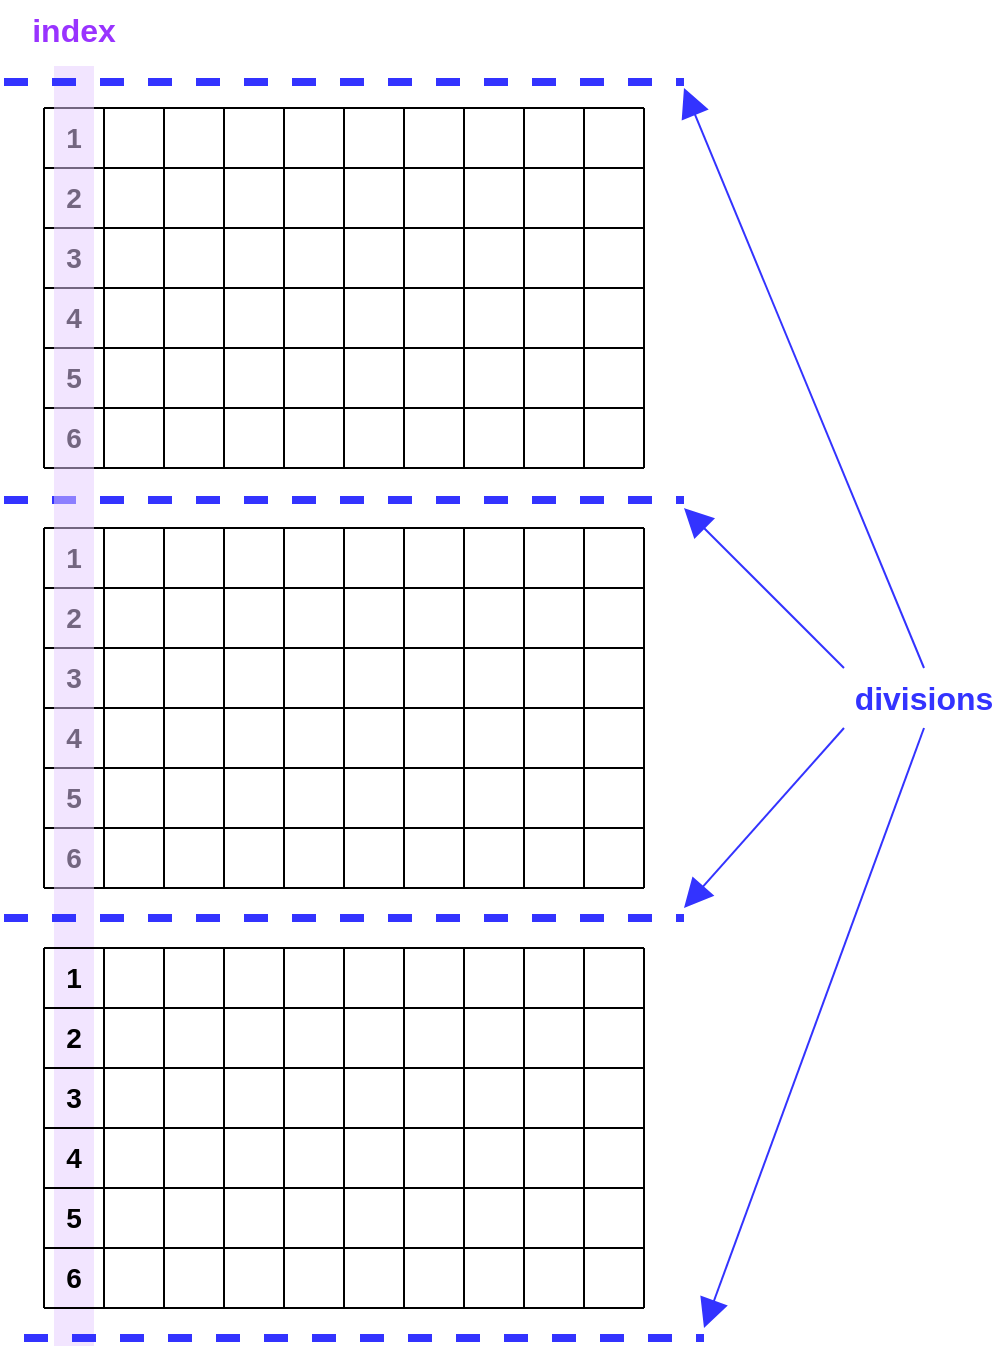 <mxfile version="24.2.2" type="device">
  <diagram name="第 1 页" id="j16WYFU8eGbYuo48yvcO">
    <mxGraphModel dx="1397" dy="841" grid="1" gridSize="10" guides="1" tooltips="1" connect="1" arrows="1" fold="1" page="1" pageScale="1" pageWidth="827" pageHeight="1169" math="0" shadow="0">
      <root>
        <mxCell id="0" />
        <mxCell id="1" parent="0" />
        <mxCell id="FMnDoWdGnpKnjQVp8P1--28" value="" style="group;fontStyle=1" vertex="1" connectable="0" parent="1">
          <mxGeometry x="140" y="180" width="300" height="180" as="geometry" />
        </mxCell>
        <mxCell id="FMnDoWdGnpKnjQVp8P1--2" value="" style="endArrow=none;html=1;rounded=0;fontStyle=1" edge="1" parent="FMnDoWdGnpKnjQVp8P1--28">
          <mxGeometry width="50" height="50" relative="1" as="geometry">
            <mxPoint as="sourcePoint" />
            <mxPoint x="300" as="targetPoint" />
          </mxGeometry>
        </mxCell>
        <mxCell id="FMnDoWdGnpKnjQVp8P1--3" value="" style="endArrow=none;html=1;rounded=0;fontStyle=1" edge="1" parent="FMnDoWdGnpKnjQVp8P1--28">
          <mxGeometry width="50" height="50" relative="1" as="geometry">
            <mxPoint y="30" as="sourcePoint" />
            <mxPoint x="300" y="30" as="targetPoint" />
          </mxGeometry>
        </mxCell>
        <mxCell id="FMnDoWdGnpKnjQVp8P1--4" value="" style="endArrow=none;html=1;rounded=0;fontStyle=1" edge="1" parent="FMnDoWdGnpKnjQVp8P1--28">
          <mxGeometry width="50" height="50" relative="1" as="geometry">
            <mxPoint y="90" as="sourcePoint" />
            <mxPoint x="300" y="90" as="targetPoint" />
          </mxGeometry>
        </mxCell>
        <mxCell id="FMnDoWdGnpKnjQVp8P1--5" value="" style="endArrow=none;html=1;rounded=0;fontStyle=1" edge="1" parent="FMnDoWdGnpKnjQVp8P1--28">
          <mxGeometry width="50" height="50" relative="1" as="geometry">
            <mxPoint y="60" as="sourcePoint" />
            <mxPoint x="300" y="60" as="targetPoint" />
          </mxGeometry>
        </mxCell>
        <mxCell id="FMnDoWdGnpKnjQVp8P1--6" value="" style="endArrow=none;html=1;rounded=0;fontStyle=1" edge="1" parent="FMnDoWdGnpKnjQVp8P1--28">
          <mxGeometry width="50" height="50" relative="1" as="geometry">
            <mxPoint y="120" as="sourcePoint" />
            <mxPoint x="300" y="120" as="targetPoint" />
          </mxGeometry>
        </mxCell>
        <mxCell id="FMnDoWdGnpKnjQVp8P1--7" value="" style="endArrow=none;html=1;rounded=0;fontStyle=1" edge="1" parent="FMnDoWdGnpKnjQVp8P1--28">
          <mxGeometry width="50" height="50" relative="1" as="geometry">
            <mxPoint y="150" as="sourcePoint" />
            <mxPoint x="300" y="150" as="targetPoint" />
          </mxGeometry>
        </mxCell>
        <mxCell id="FMnDoWdGnpKnjQVp8P1--8" value="" style="endArrow=none;html=1;rounded=0;fontStyle=1" edge="1" parent="FMnDoWdGnpKnjQVp8P1--28">
          <mxGeometry width="50" height="50" relative="1" as="geometry">
            <mxPoint y="180" as="sourcePoint" />
            <mxPoint x="300" y="180" as="targetPoint" />
          </mxGeometry>
        </mxCell>
        <mxCell id="FMnDoWdGnpKnjQVp8P1--9" value="" style="endArrow=none;html=1;rounded=0;fontStyle=1" edge="1" parent="FMnDoWdGnpKnjQVp8P1--28">
          <mxGeometry width="50" height="50" relative="1" as="geometry">
            <mxPoint y="180" as="sourcePoint" />
            <mxPoint as="targetPoint" />
          </mxGeometry>
        </mxCell>
        <mxCell id="FMnDoWdGnpKnjQVp8P1--10" value="" style="endArrow=none;html=1;rounded=0;fontStyle=1" edge="1" parent="FMnDoWdGnpKnjQVp8P1--28">
          <mxGeometry width="50" height="50" relative="1" as="geometry">
            <mxPoint x="300" y="180" as="sourcePoint" />
            <mxPoint x="300" as="targetPoint" />
          </mxGeometry>
        </mxCell>
        <mxCell id="FMnDoWdGnpKnjQVp8P1--11" value="" style="endArrow=none;html=1;rounded=0;fontStyle=1" edge="1" parent="FMnDoWdGnpKnjQVp8P1--28">
          <mxGeometry width="50" height="50" relative="1" as="geometry">
            <mxPoint x="180" y="180" as="sourcePoint" />
            <mxPoint x="180" as="targetPoint" />
          </mxGeometry>
        </mxCell>
        <mxCell id="FMnDoWdGnpKnjQVp8P1--12" value="" style="endArrow=none;html=1;rounded=0;fontStyle=1" edge="1" parent="FMnDoWdGnpKnjQVp8P1--28">
          <mxGeometry width="50" height="50" relative="1" as="geometry">
            <mxPoint x="210" y="180" as="sourcePoint" />
            <mxPoint x="210" as="targetPoint" />
          </mxGeometry>
        </mxCell>
        <mxCell id="FMnDoWdGnpKnjQVp8P1--13" value="" style="endArrow=none;html=1;rounded=0;fontStyle=1" edge="1" parent="FMnDoWdGnpKnjQVp8P1--28">
          <mxGeometry width="50" height="50" relative="1" as="geometry">
            <mxPoint x="240" y="180" as="sourcePoint" />
            <mxPoint x="240" as="targetPoint" />
          </mxGeometry>
        </mxCell>
        <mxCell id="FMnDoWdGnpKnjQVp8P1--14" value="" style="endArrow=none;html=1;rounded=0;fontStyle=1" edge="1" parent="FMnDoWdGnpKnjQVp8P1--28">
          <mxGeometry width="50" height="50" relative="1" as="geometry">
            <mxPoint x="270" y="180" as="sourcePoint" />
            <mxPoint x="270" as="targetPoint" />
          </mxGeometry>
        </mxCell>
        <mxCell id="FMnDoWdGnpKnjQVp8P1--15" value="" style="endArrow=none;html=1;rounded=0;fontStyle=1" edge="1" parent="FMnDoWdGnpKnjQVp8P1--28">
          <mxGeometry width="50" height="50" relative="1" as="geometry">
            <mxPoint x="30" y="180" as="sourcePoint" />
            <mxPoint x="30" as="targetPoint" />
          </mxGeometry>
        </mxCell>
        <mxCell id="FMnDoWdGnpKnjQVp8P1--16" value="" style="endArrow=none;html=1;rounded=0;fontStyle=1" edge="1" parent="FMnDoWdGnpKnjQVp8P1--28">
          <mxGeometry width="50" height="50" relative="1" as="geometry">
            <mxPoint x="60" y="180" as="sourcePoint" />
            <mxPoint x="60" as="targetPoint" />
          </mxGeometry>
        </mxCell>
        <mxCell id="FMnDoWdGnpKnjQVp8P1--17" value="" style="endArrow=none;html=1;rounded=0;fontStyle=1" edge="1" parent="FMnDoWdGnpKnjQVp8P1--28">
          <mxGeometry width="50" height="50" relative="1" as="geometry">
            <mxPoint x="90" y="180" as="sourcePoint" />
            <mxPoint x="90" as="targetPoint" />
          </mxGeometry>
        </mxCell>
        <mxCell id="FMnDoWdGnpKnjQVp8P1--18" value="" style="endArrow=none;html=1;rounded=0;fontStyle=1" edge="1" parent="FMnDoWdGnpKnjQVp8P1--28">
          <mxGeometry width="50" height="50" relative="1" as="geometry">
            <mxPoint x="120" y="180" as="sourcePoint" />
            <mxPoint x="120" as="targetPoint" />
          </mxGeometry>
        </mxCell>
        <mxCell id="FMnDoWdGnpKnjQVp8P1--19" value="" style="endArrow=none;html=1;rounded=0;fontStyle=1" edge="1" parent="FMnDoWdGnpKnjQVp8P1--28">
          <mxGeometry width="50" height="50" relative="1" as="geometry">
            <mxPoint x="150" y="180" as="sourcePoint" />
            <mxPoint x="150" as="targetPoint" />
          </mxGeometry>
        </mxCell>
        <mxCell id="FMnDoWdGnpKnjQVp8P1--20" value="&lt;font style=&quot;font-size: 14px;&quot;&gt;1&lt;/font&gt;" style="text;html=1;align=center;verticalAlign=middle;whiteSpace=wrap;rounded=0;fontStyle=1" vertex="1" parent="FMnDoWdGnpKnjQVp8P1--28">
          <mxGeometry width="30" height="30" as="geometry" />
        </mxCell>
        <mxCell id="FMnDoWdGnpKnjQVp8P1--23" value="&lt;font style=&quot;font-size: 14px;&quot;&gt;2&lt;/font&gt;" style="text;html=1;align=center;verticalAlign=middle;whiteSpace=wrap;rounded=0;fontStyle=1" vertex="1" parent="FMnDoWdGnpKnjQVp8P1--28">
          <mxGeometry y="30" width="30" height="30" as="geometry" />
        </mxCell>
        <mxCell id="FMnDoWdGnpKnjQVp8P1--24" value="&lt;font style=&quot;font-size: 14px;&quot;&gt;3&lt;/font&gt;" style="text;html=1;align=center;verticalAlign=middle;whiteSpace=wrap;rounded=0;fontStyle=1" vertex="1" parent="FMnDoWdGnpKnjQVp8P1--28">
          <mxGeometry y="60" width="30" height="30" as="geometry" />
        </mxCell>
        <mxCell id="FMnDoWdGnpKnjQVp8P1--25" value="&lt;font style=&quot;font-size: 14px;&quot;&gt;4&lt;/font&gt;" style="text;html=1;align=center;verticalAlign=middle;whiteSpace=wrap;rounded=0;fontStyle=1" vertex="1" parent="FMnDoWdGnpKnjQVp8P1--28">
          <mxGeometry y="90" width="30" height="30" as="geometry" />
        </mxCell>
        <mxCell id="FMnDoWdGnpKnjQVp8P1--26" value="&lt;font style=&quot;font-size: 14px;&quot;&gt;5&lt;/font&gt;" style="text;html=1;align=center;verticalAlign=middle;whiteSpace=wrap;rounded=0;fontStyle=1" vertex="1" parent="FMnDoWdGnpKnjQVp8P1--28">
          <mxGeometry y="120" width="30" height="30" as="geometry" />
        </mxCell>
        <mxCell id="FMnDoWdGnpKnjQVp8P1--27" value="&lt;font style=&quot;font-size: 14px;&quot;&gt;6&lt;/font&gt;" style="text;html=1;align=center;verticalAlign=middle;whiteSpace=wrap;rounded=0;fontStyle=1" vertex="1" parent="FMnDoWdGnpKnjQVp8P1--28">
          <mxGeometry y="150" width="30" height="30" as="geometry" />
        </mxCell>
        <mxCell id="FMnDoWdGnpKnjQVp8P1--81" value="" style="endArrow=none;dashed=1;html=1;strokeWidth=4;rounded=0;fillColor=#dae8fc;strokeColor=#3333FF;fontStyle=1" edge="1" parent="FMnDoWdGnpKnjQVp8P1--28">
          <mxGeometry width="50" height="50" relative="1" as="geometry">
            <mxPoint x="-20" y="196" as="sourcePoint" />
            <mxPoint x="320" y="196" as="targetPoint" />
          </mxGeometry>
        </mxCell>
        <mxCell id="FMnDoWdGnpKnjQVp8P1--29" value="" style="group;fontStyle=1" vertex="1" connectable="0" parent="1">
          <mxGeometry x="140" y="390" width="300" height="400" as="geometry" />
        </mxCell>
        <mxCell id="FMnDoWdGnpKnjQVp8P1--30" value="" style="endArrow=none;html=1;rounded=0;fontStyle=1" edge="1" parent="FMnDoWdGnpKnjQVp8P1--29">
          <mxGeometry width="50" height="50" relative="1" as="geometry">
            <mxPoint as="sourcePoint" />
            <mxPoint x="300" as="targetPoint" />
          </mxGeometry>
        </mxCell>
        <mxCell id="FMnDoWdGnpKnjQVp8P1--31" value="" style="endArrow=none;html=1;rounded=0;fontStyle=1" edge="1" parent="FMnDoWdGnpKnjQVp8P1--29">
          <mxGeometry width="50" height="50" relative="1" as="geometry">
            <mxPoint y="30" as="sourcePoint" />
            <mxPoint x="300" y="30" as="targetPoint" />
          </mxGeometry>
        </mxCell>
        <mxCell id="FMnDoWdGnpKnjQVp8P1--32" value="" style="endArrow=none;html=1;rounded=0;fontStyle=1" edge="1" parent="FMnDoWdGnpKnjQVp8P1--29">
          <mxGeometry width="50" height="50" relative="1" as="geometry">
            <mxPoint y="90" as="sourcePoint" />
            <mxPoint x="300" y="90" as="targetPoint" />
          </mxGeometry>
        </mxCell>
        <mxCell id="FMnDoWdGnpKnjQVp8P1--33" value="" style="endArrow=none;html=1;rounded=0;fontStyle=1" edge="1" parent="FMnDoWdGnpKnjQVp8P1--29">
          <mxGeometry width="50" height="50" relative="1" as="geometry">
            <mxPoint y="60" as="sourcePoint" />
            <mxPoint x="300" y="60" as="targetPoint" />
          </mxGeometry>
        </mxCell>
        <mxCell id="FMnDoWdGnpKnjQVp8P1--34" value="" style="endArrow=none;html=1;rounded=0;fontStyle=1" edge="1" parent="FMnDoWdGnpKnjQVp8P1--29">
          <mxGeometry width="50" height="50" relative="1" as="geometry">
            <mxPoint y="120" as="sourcePoint" />
            <mxPoint x="300" y="120" as="targetPoint" />
          </mxGeometry>
        </mxCell>
        <mxCell id="FMnDoWdGnpKnjQVp8P1--35" value="" style="endArrow=none;html=1;rounded=0;fontStyle=1" edge="1" parent="FMnDoWdGnpKnjQVp8P1--29">
          <mxGeometry width="50" height="50" relative="1" as="geometry">
            <mxPoint y="150" as="sourcePoint" />
            <mxPoint x="300" y="150" as="targetPoint" />
          </mxGeometry>
        </mxCell>
        <mxCell id="FMnDoWdGnpKnjQVp8P1--36" value="" style="endArrow=none;html=1;rounded=0;fontStyle=1" edge="1" parent="FMnDoWdGnpKnjQVp8P1--29">
          <mxGeometry width="50" height="50" relative="1" as="geometry">
            <mxPoint y="180" as="sourcePoint" />
            <mxPoint x="300" y="180" as="targetPoint" />
          </mxGeometry>
        </mxCell>
        <mxCell id="FMnDoWdGnpKnjQVp8P1--37" value="" style="endArrow=none;html=1;rounded=0;fontStyle=1" edge="1" parent="FMnDoWdGnpKnjQVp8P1--29">
          <mxGeometry width="50" height="50" relative="1" as="geometry">
            <mxPoint y="180" as="sourcePoint" />
            <mxPoint as="targetPoint" />
          </mxGeometry>
        </mxCell>
        <mxCell id="FMnDoWdGnpKnjQVp8P1--38" value="" style="endArrow=none;html=1;rounded=0;fontStyle=1" edge="1" parent="FMnDoWdGnpKnjQVp8P1--29">
          <mxGeometry width="50" height="50" relative="1" as="geometry">
            <mxPoint x="300" y="180" as="sourcePoint" />
            <mxPoint x="300" as="targetPoint" />
          </mxGeometry>
        </mxCell>
        <mxCell id="FMnDoWdGnpKnjQVp8P1--39" value="" style="endArrow=none;html=1;rounded=0;fontStyle=1" edge="1" parent="FMnDoWdGnpKnjQVp8P1--29">
          <mxGeometry width="50" height="50" relative="1" as="geometry">
            <mxPoint x="180" y="180" as="sourcePoint" />
            <mxPoint x="180" as="targetPoint" />
          </mxGeometry>
        </mxCell>
        <mxCell id="FMnDoWdGnpKnjQVp8P1--40" value="" style="endArrow=none;html=1;rounded=0;fontStyle=1" edge="1" parent="FMnDoWdGnpKnjQVp8P1--29">
          <mxGeometry width="50" height="50" relative="1" as="geometry">
            <mxPoint x="210" y="180" as="sourcePoint" />
            <mxPoint x="210" as="targetPoint" />
          </mxGeometry>
        </mxCell>
        <mxCell id="FMnDoWdGnpKnjQVp8P1--41" value="" style="endArrow=none;html=1;rounded=0;fontStyle=1" edge="1" parent="FMnDoWdGnpKnjQVp8P1--29">
          <mxGeometry width="50" height="50" relative="1" as="geometry">
            <mxPoint x="240" y="180" as="sourcePoint" />
            <mxPoint x="240" as="targetPoint" />
          </mxGeometry>
        </mxCell>
        <mxCell id="FMnDoWdGnpKnjQVp8P1--42" value="" style="endArrow=none;html=1;rounded=0;fontStyle=1" edge="1" parent="FMnDoWdGnpKnjQVp8P1--29">
          <mxGeometry width="50" height="50" relative="1" as="geometry">
            <mxPoint x="270" y="180" as="sourcePoint" />
            <mxPoint x="270" as="targetPoint" />
          </mxGeometry>
        </mxCell>
        <mxCell id="FMnDoWdGnpKnjQVp8P1--43" value="" style="endArrow=none;html=1;rounded=0;fontStyle=1" edge="1" parent="FMnDoWdGnpKnjQVp8P1--29">
          <mxGeometry width="50" height="50" relative="1" as="geometry">
            <mxPoint x="30" y="180" as="sourcePoint" />
            <mxPoint x="30" as="targetPoint" />
          </mxGeometry>
        </mxCell>
        <mxCell id="FMnDoWdGnpKnjQVp8P1--44" value="" style="endArrow=none;html=1;rounded=0;fontStyle=1" edge="1" parent="FMnDoWdGnpKnjQVp8P1--29">
          <mxGeometry width="50" height="50" relative="1" as="geometry">
            <mxPoint x="60" y="180" as="sourcePoint" />
            <mxPoint x="60" as="targetPoint" />
          </mxGeometry>
        </mxCell>
        <mxCell id="FMnDoWdGnpKnjQVp8P1--45" value="" style="endArrow=none;html=1;rounded=0;fontStyle=1" edge="1" parent="FMnDoWdGnpKnjQVp8P1--29">
          <mxGeometry width="50" height="50" relative="1" as="geometry">
            <mxPoint x="90" y="180" as="sourcePoint" />
            <mxPoint x="90" as="targetPoint" />
          </mxGeometry>
        </mxCell>
        <mxCell id="FMnDoWdGnpKnjQVp8P1--46" value="" style="endArrow=none;html=1;rounded=0;fontStyle=1" edge="1" parent="FMnDoWdGnpKnjQVp8P1--29">
          <mxGeometry width="50" height="50" relative="1" as="geometry">
            <mxPoint x="120" y="180" as="sourcePoint" />
            <mxPoint x="120" as="targetPoint" />
          </mxGeometry>
        </mxCell>
        <mxCell id="FMnDoWdGnpKnjQVp8P1--47" value="" style="endArrow=none;html=1;rounded=0;fontStyle=1" edge="1" parent="FMnDoWdGnpKnjQVp8P1--29">
          <mxGeometry width="50" height="50" relative="1" as="geometry">
            <mxPoint x="150" y="180" as="sourcePoint" />
            <mxPoint x="150" as="targetPoint" />
          </mxGeometry>
        </mxCell>
        <mxCell id="FMnDoWdGnpKnjQVp8P1--48" value="&lt;font style=&quot;font-size: 14px;&quot;&gt;1&lt;/font&gt;" style="text;html=1;align=center;verticalAlign=middle;whiteSpace=wrap;rounded=0;fontStyle=1" vertex="1" parent="FMnDoWdGnpKnjQVp8P1--29">
          <mxGeometry width="30" height="30" as="geometry" />
        </mxCell>
        <mxCell id="FMnDoWdGnpKnjQVp8P1--49" value="&lt;font style=&quot;font-size: 14px;&quot;&gt;2&lt;/font&gt;" style="text;html=1;align=center;verticalAlign=middle;whiteSpace=wrap;rounded=0;fontStyle=1" vertex="1" parent="FMnDoWdGnpKnjQVp8P1--29">
          <mxGeometry y="30" width="30" height="30" as="geometry" />
        </mxCell>
        <mxCell id="FMnDoWdGnpKnjQVp8P1--50" value="&lt;font style=&quot;font-size: 14px;&quot;&gt;3&lt;/font&gt;" style="text;html=1;align=center;verticalAlign=middle;whiteSpace=wrap;rounded=0;fontStyle=1" vertex="1" parent="FMnDoWdGnpKnjQVp8P1--29">
          <mxGeometry y="60" width="30" height="30" as="geometry" />
        </mxCell>
        <mxCell id="FMnDoWdGnpKnjQVp8P1--51" value="&lt;font style=&quot;font-size: 14px;&quot;&gt;4&lt;/font&gt;" style="text;html=1;align=center;verticalAlign=middle;whiteSpace=wrap;rounded=0;fontStyle=1" vertex="1" parent="FMnDoWdGnpKnjQVp8P1--29">
          <mxGeometry y="90" width="30" height="30" as="geometry" />
        </mxCell>
        <mxCell id="FMnDoWdGnpKnjQVp8P1--52" value="&lt;font style=&quot;font-size: 14px;&quot;&gt;5&lt;/font&gt;" style="text;html=1;align=center;verticalAlign=middle;whiteSpace=wrap;rounded=0;fontStyle=1" vertex="1" parent="FMnDoWdGnpKnjQVp8P1--29">
          <mxGeometry y="120" width="30" height="30" as="geometry" />
        </mxCell>
        <mxCell id="FMnDoWdGnpKnjQVp8P1--53" value="&lt;font style=&quot;font-size: 14px;&quot;&gt;6&lt;/font&gt;" style="text;html=1;align=center;verticalAlign=middle;whiteSpace=wrap;rounded=0;fontStyle=1" vertex="1" parent="FMnDoWdGnpKnjQVp8P1--29">
          <mxGeometry y="150" width="30" height="30" as="geometry" />
        </mxCell>
        <mxCell id="FMnDoWdGnpKnjQVp8P1--84" value="" style="html=1;points=[[0,0,0,0,5],[0,1,0,0,-5],[1,0,0,0,5],[1,1,0,0,-5]];perimeter=orthogonalPerimeter;outlineConnect=0;targetShapes=umlLifeline;portConstraint=eastwest;newEdgeStyle={&quot;curved&quot;:0,&quot;rounded&quot;:0};fillColor=#E5CCFF;strokeColor=none;opacity=50;fontStyle=1" vertex="1" parent="FMnDoWdGnpKnjQVp8P1--29">
          <mxGeometry x="5" y="-231" width="20" height="640" as="geometry" />
        </mxCell>
        <mxCell id="FMnDoWdGnpKnjQVp8P1--54" value="" style="group;fontStyle=1" vertex="1" connectable="0" parent="1">
          <mxGeometry x="140" y="600" width="300" height="180" as="geometry" />
        </mxCell>
        <mxCell id="FMnDoWdGnpKnjQVp8P1--55" value="" style="endArrow=none;html=1;rounded=0;fontStyle=1" edge="1" parent="FMnDoWdGnpKnjQVp8P1--54">
          <mxGeometry width="50" height="50" relative="1" as="geometry">
            <mxPoint as="sourcePoint" />
            <mxPoint x="300" as="targetPoint" />
          </mxGeometry>
        </mxCell>
        <mxCell id="FMnDoWdGnpKnjQVp8P1--56" value="" style="endArrow=none;html=1;rounded=0;fontStyle=1" edge="1" parent="FMnDoWdGnpKnjQVp8P1--54">
          <mxGeometry width="50" height="50" relative="1" as="geometry">
            <mxPoint y="30" as="sourcePoint" />
            <mxPoint x="300" y="30" as="targetPoint" />
          </mxGeometry>
        </mxCell>
        <mxCell id="FMnDoWdGnpKnjQVp8P1--57" value="" style="endArrow=none;html=1;rounded=0;fontStyle=1" edge="1" parent="FMnDoWdGnpKnjQVp8P1--54">
          <mxGeometry width="50" height="50" relative="1" as="geometry">
            <mxPoint y="90" as="sourcePoint" />
            <mxPoint x="300" y="90" as="targetPoint" />
          </mxGeometry>
        </mxCell>
        <mxCell id="FMnDoWdGnpKnjQVp8P1--58" value="" style="endArrow=none;html=1;rounded=0;fontStyle=1" edge="1" parent="FMnDoWdGnpKnjQVp8P1--54">
          <mxGeometry width="50" height="50" relative="1" as="geometry">
            <mxPoint y="60" as="sourcePoint" />
            <mxPoint x="300" y="60" as="targetPoint" />
          </mxGeometry>
        </mxCell>
        <mxCell id="FMnDoWdGnpKnjQVp8P1--59" value="" style="endArrow=none;html=1;rounded=0;fontStyle=1" edge="1" parent="FMnDoWdGnpKnjQVp8P1--54">
          <mxGeometry width="50" height="50" relative="1" as="geometry">
            <mxPoint y="120" as="sourcePoint" />
            <mxPoint x="300" y="120" as="targetPoint" />
          </mxGeometry>
        </mxCell>
        <mxCell id="FMnDoWdGnpKnjQVp8P1--60" value="" style="endArrow=none;html=1;rounded=0;fontStyle=1" edge="1" parent="FMnDoWdGnpKnjQVp8P1--54">
          <mxGeometry width="50" height="50" relative="1" as="geometry">
            <mxPoint y="150" as="sourcePoint" />
            <mxPoint x="300" y="150" as="targetPoint" />
          </mxGeometry>
        </mxCell>
        <mxCell id="FMnDoWdGnpKnjQVp8P1--61" value="" style="endArrow=none;html=1;rounded=0;fontStyle=1" edge="1" parent="FMnDoWdGnpKnjQVp8P1--54">
          <mxGeometry width="50" height="50" relative="1" as="geometry">
            <mxPoint y="180" as="sourcePoint" />
            <mxPoint x="300" y="180" as="targetPoint" />
          </mxGeometry>
        </mxCell>
        <mxCell id="FMnDoWdGnpKnjQVp8P1--62" value="" style="endArrow=none;html=1;rounded=0;fontStyle=1" edge="1" parent="FMnDoWdGnpKnjQVp8P1--54">
          <mxGeometry width="50" height="50" relative="1" as="geometry">
            <mxPoint y="180" as="sourcePoint" />
            <mxPoint as="targetPoint" />
          </mxGeometry>
        </mxCell>
        <mxCell id="FMnDoWdGnpKnjQVp8P1--63" value="" style="endArrow=none;html=1;rounded=0;fontStyle=1" edge="1" parent="FMnDoWdGnpKnjQVp8P1--54">
          <mxGeometry width="50" height="50" relative="1" as="geometry">
            <mxPoint x="300" y="180" as="sourcePoint" />
            <mxPoint x="300" as="targetPoint" />
          </mxGeometry>
        </mxCell>
        <mxCell id="FMnDoWdGnpKnjQVp8P1--64" value="" style="endArrow=none;html=1;rounded=0;fontStyle=1" edge="1" parent="FMnDoWdGnpKnjQVp8P1--54">
          <mxGeometry width="50" height="50" relative="1" as="geometry">
            <mxPoint x="180" y="180" as="sourcePoint" />
            <mxPoint x="180" as="targetPoint" />
          </mxGeometry>
        </mxCell>
        <mxCell id="FMnDoWdGnpKnjQVp8P1--65" value="" style="endArrow=none;html=1;rounded=0;fontStyle=1" edge="1" parent="FMnDoWdGnpKnjQVp8P1--54">
          <mxGeometry width="50" height="50" relative="1" as="geometry">
            <mxPoint x="210" y="180" as="sourcePoint" />
            <mxPoint x="210" as="targetPoint" />
          </mxGeometry>
        </mxCell>
        <mxCell id="FMnDoWdGnpKnjQVp8P1--66" value="" style="endArrow=none;html=1;rounded=0;fontStyle=1" edge="1" parent="FMnDoWdGnpKnjQVp8P1--54">
          <mxGeometry width="50" height="50" relative="1" as="geometry">
            <mxPoint x="240" y="180" as="sourcePoint" />
            <mxPoint x="240" as="targetPoint" />
          </mxGeometry>
        </mxCell>
        <mxCell id="FMnDoWdGnpKnjQVp8P1--67" value="" style="endArrow=none;html=1;rounded=0;fontStyle=1" edge="1" parent="FMnDoWdGnpKnjQVp8P1--54">
          <mxGeometry width="50" height="50" relative="1" as="geometry">
            <mxPoint x="270" y="180" as="sourcePoint" />
            <mxPoint x="270" as="targetPoint" />
          </mxGeometry>
        </mxCell>
        <mxCell id="FMnDoWdGnpKnjQVp8P1--68" value="" style="endArrow=none;html=1;rounded=0;fontStyle=1" edge="1" parent="FMnDoWdGnpKnjQVp8P1--54">
          <mxGeometry width="50" height="50" relative="1" as="geometry">
            <mxPoint x="30" y="180" as="sourcePoint" />
            <mxPoint x="30" as="targetPoint" />
          </mxGeometry>
        </mxCell>
        <mxCell id="FMnDoWdGnpKnjQVp8P1--69" value="" style="endArrow=none;html=1;rounded=0;fontStyle=1" edge="1" parent="FMnDoWdGnpKnjQVp8P1--54">
          <mxGeometry width="50" height="50" relative="1" as="geometry">
            <mxPoint x="60" y="180" as="sourcePoint" />
            <mxPoint x="60" as="targetPoint" />
          </mxGeometry>
        </mxCell>
        <mxCell id="FMnDoWdGnpKnjQVp8P1--70" value="" style="endArrow=none;html=1;rounded=0;fontStyle=1" edge="1" parent="FMnDoWdGnpKnjQVp8P1--54">
          <mxGeometry width="50" height="50" relative="1" as="geometry">
            <mxPoint x="90" y="180" as="sourcePoint" />
            <mxPoint x="90" as="targetPoint" />
          </mxGeometry>
        </mxCell>
        <mxCell id="FMnDoWdGnpKnjQVp8P1--71" value="" style="endArrow=none;html=1;rounded=0;fontStyle=1" edge="1" parent="FMnDoWdGnpKnjQVp8P1--54">
          <mxGeometry width="50" height="50" relative="1" as="geometry">
            <mxPoint x="120" y="180" as="sourcePoint" />
            <mxPoint x="120" as="targetPoint" />
          </mxGeometry>
        </mxCell>
        <mxCell id="FMnDoWdGnpKnjQVp8P1--72" value="" style="endArrow=none;html=1;rounded=0;fontStyle=1" edge="1" parent="FMnDoWdGnpKnjQVp8P1--54">
          <mxGeometry width="50" height="50" relative="1" as="geometry">
            <mxPoint x="150" y="180" as="sourcePoint" />
            <mxPoint x="150" as="targetPoint" />
          </mxGeometry>
        </mxCell>
        <mxCell id="FMnDoWdGnpKnjQVp8P1--73" value="&lt;font style=&quot;font-size: 14px;&quot;&gt;1&lt;/font&gt;" style="text;html=1;align=center;verticalAlign=middle;whiteSpace=wrap;rounded=0;fontStyle=1" vertex="1" parent="FMnDoWdGnpKnjQVp8P1--54">
          <mxGeometry width="30" height="30" as="geometry" />
        </mxCell>
        <mxCell id="FMnDoWdGnpKnjQVp8P1--74" value="&lt;font style=&quot;font-size: 14px;&quot;&gt;2&lt;/font&gt;" style="text;html=1;align=center;verticalAlign=middle;whiteSpace=wrap;rounded=0;fontStyle=1" vertex="1" parent="FMnDoWdGnpKnjQVp8P1--54">
          <mxGeometry y="30" width="30" height="30" as="geometry" />
        </mxCell>
        <mxCell id="FMnDoWdGnpKnjQVp8P1--75" value="&lt;font style=&quot;font-size: 14px;&quot;&gt;3&lt;/font&gt;" style="text;html=1;align=center;verticalAlign=middle;whiteSpace=wrap;rounded=0;fontStyle=1" vertex="1" parent="FMnDoWdGnpKnjQVp8P1--54">
          <mxGeometry y="60" width="30" height="30" as="geometry" />
        </mxCell>
        <mxCell id="FMnDoWdGnpKnjQVp8P1--76" value="&lt;font style=&quot;font-size: 14px;&quot;&gt;4&lt;/font&gt;" style="text;html=1;align=center;verticalAlign=middle;whiteSpace=wrap;rounded=0;fontStyle=1" vertex="1" parent="FMnDoWdGnpKnjQVp8P1--54">
          <mxGeometry y="90" width="30" height="30" as="geometry" />
        </mxCell>
        <mxCell id="FMnDoWdGnpKnjQVp8P1--77" value="&lt;font style=&quot;font-size: 14px;&quot;&gt;5&lt;/font&gt;" style="text;html=1;align=center;verticalAlign=middle;whiteSpace=wrap;rounded=0;fontStyle=1" vertex="1" parent="FMnDoWdGnpKnjQVp8P1--54">
          <mxGeometry y="120" width="30" height="30" as="geometry" />
        </mxCell>
        <mxCell id="FMnDoWdGnpKnjQVp8P1--78" value="&lt;font style=&quot;font-size: 14px;&quot;&gt;6&lt;/font&gt;" style="text;html=1;align=center;verticalAlign=middle;whiteSpace=wrap;rounded=0;fontStyle=1" vertex="1" parent="FMnDoWdGnpKnjQVp8P1--54">
          <mxGeometry y="150" width="30" height="30" as="geometry" />
        </mxCell>
        <mxCell id="FMnDoWdGnpKnjQVp8P1--82" value="" style="endArrow=none;dashed=1;html=1;strokeWidth=4;rounded=0;fillColor=#dae8fc;strokeColor=#3333FF;fontStyle=1" edge="1" parent="FMnDoWdGnpKnjQVp8P1--54">
          <mxGeometry width="50" height="50" relative="1" as="geometry">
            <mxPoint x="-10" y="195" as="sourcePoint" />
            <mxPoint x="330" y="195" as="targetPoint" />
          </mxGeometry>
        </mxCell>
        <mxCell id="FMnDoWdGnpKnjQVp8P1--79" value="" style="endArrow=none;dashed=1;html=1;strokeWidth=4;rounded=0;fillColor=#dae8fc;strokeColor=#3333FF;fontStyle=1" edge="1" parent="1">
          <mxGeometry width="50" height="50" relative="1" as="geometry">
            <mxPoint x="120" y="167" as="sourcePoint" />
            <mxPoint x="460" y="167" as="targetPoint" />
          </mxGeometry>
        </mxCell>
        <mxCell id="FMnDoWdGnpKnjQVp8P1--80" value="" style="endArrow=none;dashed=1;html=1;strokeWidth=4;rounded=0;fillColor=#dae8fc;strokeColor=#3333FF;fontStyle=1" edge="1" parent="1">
          <mxGeometry width="50" height="50" relative="1" as="geometry">
            <mxPoint x="120" y="585" as="sourcePoint" />
            <mxPoint x="460" y="585" as="targetPoint" />
          </mxGeometry>
        </mxCell>
        <mxCell id="FMnDoWdGnpKnjQVp8P1--85" value="&lt;font style=&quot;&quot; color=&quot;#9933ff&quot; size=&quot;1&quot;&gt;&lt;span style=&quot;font-size: 16px;&quot;&gt;index&lt;/span&gt;&lt;/font&gt;" style="text;html=1;align=center;verticalAlign=middle;whiteSpace=wrap;rounded=0;fontStyle=1" vertex="1" parent="1">
          <mxGeometry x="125" y="126" width="60" height="30" as="geometry" />
        </mxCell>
        <mxCell id="FMnDoWdGnpKnjQVp8P1--86" value="&lt;font style=&quot;&quot; size=&quot;1&quot; color=&quot;#3333ff&quot;&gt;&lt;span style=&quot;font-size: 16px;&quot;&gt;divisions&lt;/span&gt;&lt;/font&gt;" style="text;html=1;align=center;verticalAlign=middle;whiteSpace=wrap;rounded=0;fontStyle=1" vertex="1" parent="1">
          <mxGeometry x="540" y="460" width="80" height="30" as="geometry" />
        </mxCell>
        <mxCell id="FMnDoWdGnpKnjQVp8P1--87" value="" style="endArrow=block;html=1;rounded=0;exitX=0;exitY=0;exitDx=0;exitDy=0;endFill=1;endSize=12;strokeColor=#3333FF;fontStyle=1" edge="1" parent="1" source="FMnDoWdGnpKnjQVp8P1--86">
          <mxGeometry width="50" height="50" relative="1" as="geometry">
            <mxPoint x="370" y="450" as="sourcePoint" />
            <mxPoint x="460" y="380" as="targetPoint" />
          </mxGeometry>
        </mxCell>
        <mxCell id="FMnDoWdGnpKnjQVp8P1--88" value="" style="endArrow=block;html=1;rounded=0;exitX=0;exitY=1;exitDx=0;exitDy=0;endFill=1;endSize=12;strokeColor=#3333FF;fontStyle=1" edge="1" parent="1" source="FMnDoWdGnpKnjQVp8P1--86">
          <mxGeometry width="50" height="50" relative="1" as="geometry">
            <mxPoint x="560" y="480" as="sourcePoint" />
            <mxPoint x="460" y="580" as="targetPoint" />
          </mxGeometry>
        </mxCell>
        <mxCell id="FMnDoWdGnpKnjQVp8P1--89" value="" style="endArrow=block;html=1;rounded=0;exitX=0.5;exitY=1;exitDx=0;exitDy=0;endFill=1;endSize=12;strokeColor=#3333FF;fontStyle=1" edge="1" parent="1" source="FMnDoWdGnpKnjQVp8P1--86">
          <mxGeometry width="50" height="50" relative="1" as="geometry">
            <mxPoint x="550" y="500" as="sourcePoint" />
            <mxPoint x="470" y="790" as="targetPoint" />
          </mxGeometry>
        </mxCell>
        <mxCell id="FMnDoWdGnpKnjQVp8P1--90" value="" style="endArrow=block;html=1;rounded=0;exitX=0.5;exitY=0;exitDx=0;exitDy=0;endFill=1;endSize=12;strokeColor=#3333FF;fontStyle=1" edge="1" parent="1" source="FMnDoWdGnpKnjQVp8P1--86">
          <mxGeometry width="50" height="50" relative="1" as="geometry">
            <mxPoint x="550" y="470" as="sourcePoint" />
            <mxPoint x="460" y="170" as="targetPoint" />
          </mxGeometry>
        </mxCell>
      </root>
    </mxGraphModel>
  </diagram>
</mxfile>
